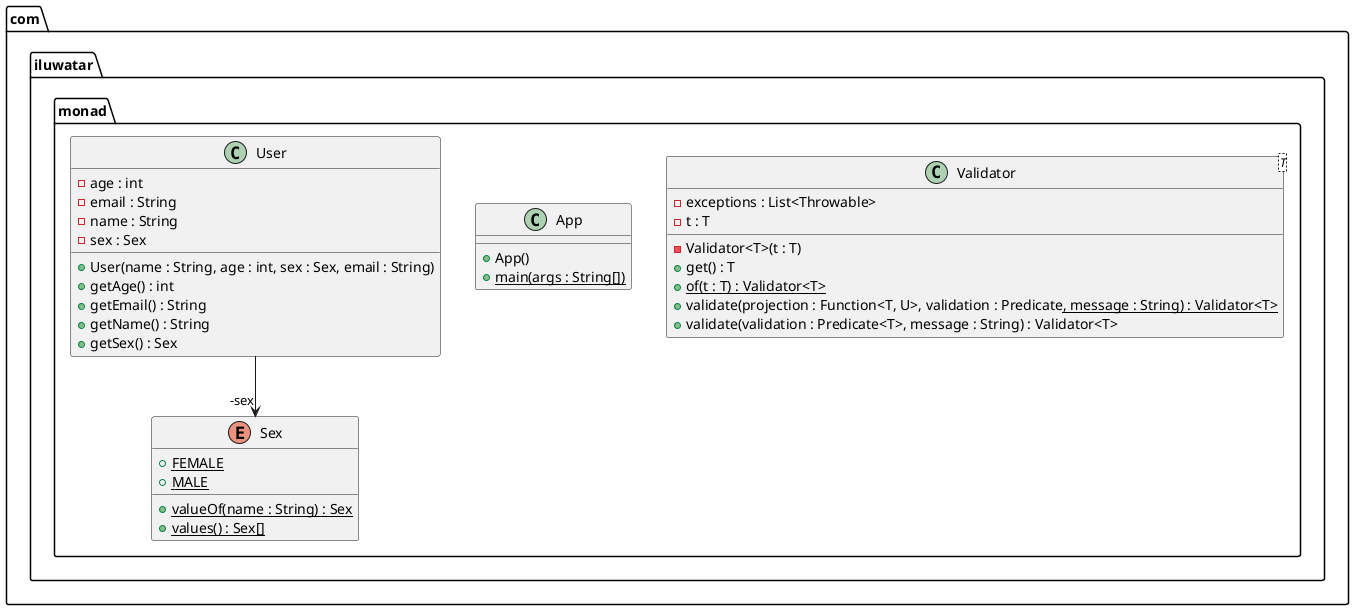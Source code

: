 @startuml
package com.iluwatar.monad {
  class Validator<T> {
    - exceptions : List<Throwable>
    - t : T
    - Validator<T>(t : T)
    + get() : T
    + of(t : T) : Validator<T> {static}
    + validate(projection : Function<T, U>, validation : Predicate<U>, message : String) : Validator<T>
    + validate(validation : Predicate<T>, message : String) : Validator<T>
  }
  class App {
    + App()
    + main(args : String[]) {static}
  }
  class User {
    - age : int
    - email : String
    - name : String
    - sex : Sex
    + User(name : String, age : int, sex : Sex, email : String)
    + getAge() : int
    + getEmail() : String
    + getName() : String
    + getSex() : Sex
  }
  enum Sex {
    + FEMALE {static}
    + MALE {static}
    + valueOf(name : String) : Sex {static}
    + values() : Sex[] {static}
  }
}
User -->  "-sex" Sex
@enduml